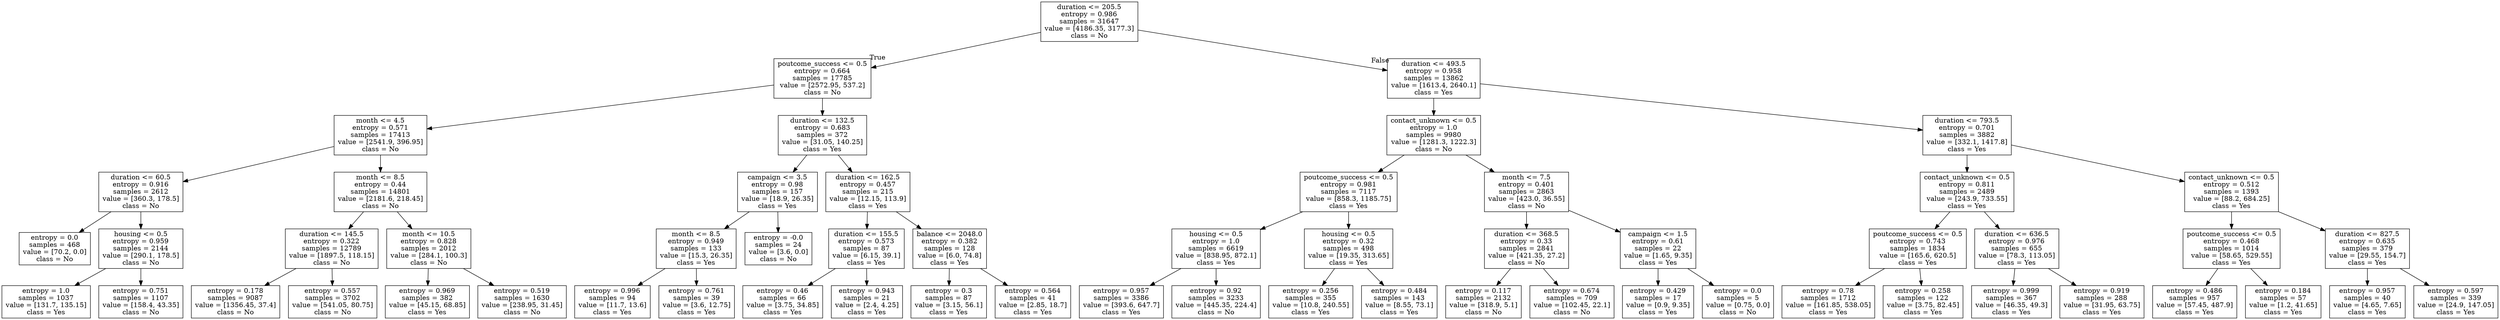 digraph Tree {
node [shape=box] ;
0 [label="duration <= 205.5\nentropy = 0.986\nsamples = 31647\nvalue = [4186.35, 3177.3]\nclass = No"] ;
1 [label="poutcome_success <= 0.5\nentropy = 0.664\nsamples = 17785\nvalue = [2572.95, 537.2]\nclass = No"] ;
0 -> 1 [labeldistance=2.5, labelangle=45, headlabel="True"] ;
2 [label="month <= 4.5\nentropy = 0.571\nsamples = 17413\nvalue = [2541.9, 396.95]\nclass = No"] ;
1 -> 2 ;
3 [label="duration <= 60.5\nentropy = 0.916\nsamples = 2612\nvalue = [360.3, 178.5]\nclass = No"] ;
2 -> 3 ;
4 [label="entropy = 0.0\nsamples = 468\nvalue = [70.2, 0.0]\nclass = No"] ;
3 -> 4 ;
5 [label="housing <= 0.5\nentropy = 0.959\nsamples = 2144\nvalue = [290.1, 178.5]\nclass = No"] ;
3 -> 5 ;
6 [label="entropy = 1.0\nsamples = 1037\nvalue = [131.7, 135.15]\nclass = Yes"] ;
5 -> 6 ;
7 [label="entropy = 0.751\nsamples = 1107\nvalue = [158.4, 43.35]\nclass = No"] ;
5 -> 7 ;
8 [label="month <= 8.5\nentropy = 0.44\nsamples = 14801\nvalue = [2181.6, 218.45]\nclass = No"] ;
2 -> 8 ;
9 [label="duration <= 145.5\nentropy = 0.322\nsamples = 12789\nvalue = [1897.5, 118.15]\nclass = No"] ;
8 -> 9 ;
10 [label="entropy = 0.178\nsamples = 9087\nvalue = [1356.45, 37.4]\nclass = No"] ;
9 -> 10 ;
11 [label="entropy = 0.557\nsamples = 3702\nvalue = [541.05, 80.75]\nclass = No"] ;
9 -> 11 ;
12 [label="month <= 10.5\nentropy = 0.828\nsamples = 2012\nvalue = [284.1, 100.3]\nclass = No"] ;
8 -> 12 ;
13 [label="entropy = 0.969\nsamples = 382\nvalue = [45.15, 68.85]\nclass = Yes"] ;
12 -> 13 ;
14 [label="entropy = 0.519\nsamples = 1630\nvalue = [238.95, 31.45]\nclass = No"] ;
12 -> 14 ;
15 [label="duration <= 132.5\nentropy = 0.683\nsamples = 372\nvalue = [31.05, 140.25]\nclass = Yes"] ;
1 -> 15 ;
16 [label="campaign <= 3.5\nentropy = 0.98\nsamples = 157\nvalue = [18.9, 26.35]\nclass = Yes"] ;
15 -> 16 ;
17 [label="month <= 8.5\nentropy = 0.949\nsamples = 133\nvalue = [15.3, 26.35]\nclass = Yes"] ;
16 -> 17 ;
18 [label="entropy = 0.996\nsamples = 94\nvalue = [11.7, 13.6]\nclass = Yes"] ;
17 -> 18 ;
19 [label="entropy = 0.761\nsamples = 39\nvalue = [3.6, 12.75]\nclass = Yes"] ;
17 -> 19 ;
20 [label="entropy = -0.0\nsamples = 24\nvalue = [3.6, 0.0]\nclass = No"] ;
16 -> 20 ;
21 [label="duration <= 162.5\nentropy = 0.457\nsamples = 215\nvalue = [12.15, 113.9]\nclass = Yes"] ;
15 -> 21 ;
22 [label="duration <= 155.5\nentropy = 0.573\nsamples = 87\nvalue = [6.15, 39.1]\nclass = Yes"] ;
21 -> 22 ;
23 [label="entropy = 0.46\nsamples = 66\nvalue = [3.75, 34.85]\nclass = Yes"] ;
22 -> 23 ;
24 [label="entropy = 0.943\nsamples = 21\nvalue = [2.4, 4.25]\nclass = Yes"] ;
22 -> 24 ;
25 [label="balance <= 2048.0\nentropy = 0.382\nsamples = 128\nvalue = [6.0, 74.8]\nclass = Yes"] ;
21 -> 25 ;
26 [label="entropy = 0.3\nsamples = 87\nvalue = [3.15, 56.1]\nclass = Yes"] ;
25 -> 26 ;
27 [label="entropy = 0.564\nsamples = 41\nvalue = [2.85, 18.7]\nclass = Yes"] ;
25 -> 27 ;
28 [label="duration <= 493.5\nentropy = 0.958\nsamples = 13862\nvalue = [1613.4, 2640.1]\nclass = Yes"] ;
0 -> 28 [labeldistance=2.5, labelangle=-45, headlabel="False"] ;
29 [label="contact_unknown <= 0.5\nentropy = 1.0\nsamples = 9980\nvalue = [1281.3, 1222.3]\nclass = No"] ;
28 -> 29 ;
30 [label="poutcome_success <= 0.5\nentropy = 0.981\nsamples = 7117\nvalue = [858.3, 1185.75]\nclass = Yes"] ;
29 -> 30 ;
31 [label="housing <= 0.5\nentropy = 1.0\nsamples = 6619\nvalue = [838.95, 872.1]\nclass = Yes"] ;
30 -> 31 ;
32 [label="entropy = 0.957\nsamples = 3386\nvalue = [393.6, 647.7]\nclass = Yes"] ;
31 -> 32 ;
33 [label="entropy = 0.92\nsamples = 3233\nvalue = [445.35, 224.4]\nclass = No"] ;
31 -> 33 ;
34 [label="housing <= 0.5\nentropy = 0.32\nsamples = 498\nvalue = [19.35, 313.65]\nclass = Yes"] ;
30 -> 34 ;
35 [label="entropy = 0.256\nsamples = 355\nvalue = [10.8, 240.55]\nclass = Yes"] ;
34 -> 35 ;
36 [label="entropy = 0.484\nsamples = 143\nvalue = [8.55, 73.1]\nclass = Yes"] ;
34 -> 36 ;
37 [label="month <= 7.5\nentropy = 0.401\nsamples = 2863\nvalue = [423.0, 36.55]\nclass = No"] ;
29 -> 37 ;
38 [label="duration <= 368.5\nentropy = 0.33\nsamples = 2841\nvalue = [421.35, 27.2]\nclass = No"] ;
37 -> 38 ;
39 [label="entropy = 0.117\nsamples = 2132\nvalue = [318.9, 5.1]\nclass = No"] ;
38 -> 39 ;
40 [label="entropy = 0.674\nsamples = 709\nvalue = [102.45, 22.1]\nclass = No"] ;
38 -> 40 ;
41 [label="campaign <= 1.5\nentropy = 0.61\nsamples = 22\nvalue = [1.65, 9.35]\nclass = Yes"] ;
37 -> 41 ;
42 [label="entropy = 0.429\nsamples = 17\nvalue = [0.9, 9.35]\nclass = Yes"] ;
41 -> 42 ;
43 [label="entropy = 0.0\nsamples = 5\nvalue = [0.75, 0.0]\nclass = No"] ;
41 -> 43 ;
44 [label="duration <= 793.5\nentropy = 0.701\nsamples = 3882\nvalue = [332.1, 1417.8]\nclass = Yes"] ;
28 -> 44 ;
45 [label="contact_unknown <= 0.5\nentropy = 0.811\nsamples = 2489\nvalue = [243.9, 733.55]\nclass = Yes"] ;
44 -> 45 ;
46 [label="poutcome_success <= 0.5\nentropy = 0.743\nsamples = 1834\nvalue = [165.6, 620.5]\nclass = Yes"] ;
45 -> 46 ;
47 [label="entropy = 0.78\nsamples = 1712\nvalue = [161.85, 538.05]\nclass = Yes"] ;
46 -> 47 ;
48 [label="entropy = 0.258\nsamples = 122\nvalue = [3.75, 82.45]\nclass = Yes"] ;
46 -> 48 ;
49 [label="duration <= 636.5\nentropy = 0.976\nsamples = 655\nvalue = [78.3, 113.05]\nclass = Yes"] ;
45 -> 49 ;
50 [label="entropy = 0.999\nsamples = 367\nvalue = [46.35, 49.3]\nclass = Yes"] ;
49 -> 50 ;
51 [label="entropy = 0.919\nsamples = 288\nvalue = [31.95, 63.75]\nclass = Yes"] ;
49 -> 51 ;
52 [label="contact_unknown <= 0.5\nentropy = 0.512\nsamples = 1393\nvalue = [88.2, 684.25]\nclass = Yes"] ;
44 -> 52 ;
53 [label="poutcome_success <= 0.5\nentropy = 0.468\nsamples = 1014\nvalue = [58.65, 529.55]\nclass = Yes"] ;
52 -> 53 ;
54 [label="entropy = 0.486\nsamples = 957\nvalue = [57.45, 487.9]\nclass = Yes"] ;
53 -> 54 ;
55 [label="entropy = 0.184\nsamples = 57\nvalue = [1.2, 41.65]\nclass = Yes"] ;
53 -> 55 ;
56 [label="duration <= 827.5\nentropy = 0.635\nsamples = 379\nvalue = [29.55, 154.7]\nclass = Yes"] ;
52 -> 56 ;
57 [label="entropy = 0.957\nsamples = 40\nvalue = [4.65, 7.65]\nclass = Yes"] ;
56 -> 57 ;
58 [label="entropy = 0.597\nsamples = 339\nvalue = [24.9, 147.05]\nclass = Yes"] ;
56 -> 58 ;
}